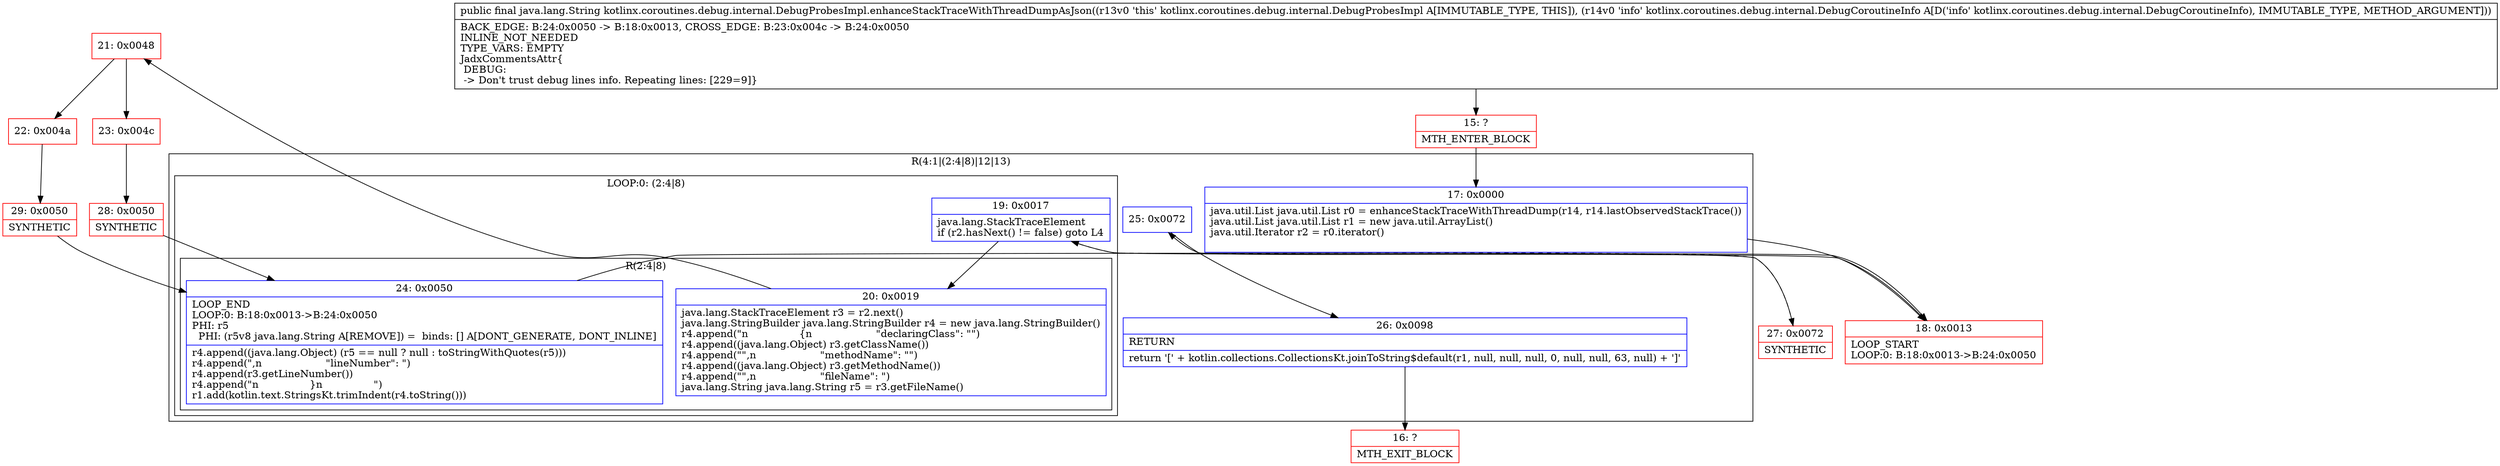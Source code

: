 digraph "CFG forkotlinx.coroutines.debug.internal.DebugProbesImpl.enhanceStackTraceWithThreadDumpAsJson(Lkotlinx\/coroutines\/debug\/internal\/DebugCoroutineInfo;)Ljava\/lang\/String;" {
subgraph cluster_Region_46887353 {
label = "R(4:1|(2:4|8)|12|13)";
node [shape=record,color=blue];
Node_17 [shape=record,label="{17\:\ 0x0000|java.util.List java.util.List r0 = enhanceStackTraceWithThreadDump(r14, r14.lastObservedStackTrace())\ljava.util.List java.util.List r1 = new java.util.ArrayList()\ljava.util.Iterator r2 = r0.iterator()\l\l}"];
subgraph cluster_LoopRegion_143863643 {
label = "LOOP:0: (2:4|8)";
node [shape=record,color=blue];
Node_19 [shape=record,label="{19\:\ 0x0017|java.lang.StackTraceElement \lif (r2.hasNext() != false) goto L4\l}"];
subgraph cluster_Region_93850907 {
label = "R(2:4|8)";
node [shape=record,color=blue];
Node_20 [shape=record,label="{20\:\ 0x0019|java.lang.StackTraceElement r3 = r2.next()\ljava.lang.StringBuilder java.lang.StringBuilder r4 = new java.lang.StringBuilder()\lr4.append(\"n                \{n                    \"declaringClass\": \"\")\lr4.append((java.lang.Object) r3.getClassName())\lr4.append(\"\",n                    \"methodName\": \"\")\lr4.append((java.lang.Object) r3.getMethodName())\lr4.append(\"\",n                    \"fileName\": \")\ljava.lang.String java.lang.String r5 = r3.getFileName()\l}"];
Node_24 [shape=record,label="{24\:\ 0x0050|LOOP_END\lLOOP:0: B:18:0x0013\-\>B:24:0x0050\lPHI: r5 \l  PHI: (r5v8 java.lang.String A[REMOVE]) =  binds: [] A[DONT_GENERATE, DONT_INLINE]\l|r4.append((java.lang.Object) (r5 == null ? null : toStringWithQuotes(r5)))\lr4.append(\",n                    \"lineNumber\": \")\lr4.append(r3.getLineNumber())\lr4.append(\"n                \}n                \")\lr1.add(kotlin.text.StringsKt.trimIndent(r4.toString()))\l}"];
}
}
Node_25 [shape=record,label="{25\:\ 0x0072}"];
Node_26 [shape=record,label="{26\:\ 0x0098|RETURN\l|return '[' + kotlin.collections.CollectionsKt.joinToString$default(r1, null, null, null, 0, null, null, 63, null) + ']'\l}"];
}
Node_15 [shape=record,color=red,label="{15\:\ ?|MTH_ENTER_BLOCK\l}"];
Node_18 [shape=record,color=red,label="{18\:\ 0x0013|LOOP_START\lLOOP:0: B:18:0x0013\-\>B:24:0x0050\l}"];
Node_21 [shape=record,color=red,label="{21\:\ 0x0048}"];
Node_22 [shape=record,color=red,label="{22\:\ 0x004a}"];
Node_29 [shape=record,color=red,label="{29\:\ 0x0050|SYNTHETIC\l}"];
Node_23 [shape=record,color=red,label="{23\:\ 0x004c}"];
Node_28 [shape=record,color=red,label="{28\:\ 0x0050|SYNTHETIC\l}"];
Node_27 [shape=record,color=red,label="{27\:\ 0x0072|SYNTHETIC\l}"];
Node_16 [shape=record,color=red,label="{16\:\ ?|MTH_EXIT_BLOCK\l}"];
MethodNode[shape=record,label="{public final java.lang.String kotlinx.coroutines.debug.internal.DebugProbesImpl.enhanceStackTraceWithThreadDumpAsJson((r13v0 'this' kotlinx.coroutines.debug.internal.DebugProbesImpl A[IMMUTABLE_TYPE, THIS]), (r14v0 'info' kotlinx.coroutines.debug.internal.DebugCoroutineInfo A[D('info' kotlinx.coroutines.debug.internal.DebugCoroutineInfo), IMMUTABLE_TYPE, METHOD_ARGUMENT]))  | BACK_EDGE: B:24:0x0050 \-\> B:18:0x0013, CROSS_EDGE: B:23:0x004c \-\> B:24:0x0050\lINLINE_NOT_NEEDED\lTYPE_VARS: EMPTY\lJadxCommentsAttr\{\l DEBUG: \l \-\> Don't trust debug lines info. Repeating lines: [229=9]\}\l}"];
MethodNode -> Node_15;Node_17 -> Node_18;
Node_19 -> Node_20;
Node_19 -> Node_27[style=dashed];
Node_20 -> Node_21;
Node_24 -> Node_18;
Node_25 -> Node_26;
Node_26 -> Node_16;
Node_15 -> Node_17;
Node_18 -> Node_19;
Node_21 -> Node_22;
Node_21 -> Node_23;
Node_22 -> Node_29;
Node_29 -> Node_24;
Node_23 -> Node_28;
Node_28 -> Node_24;
Node_27 -> Node_25;
}

